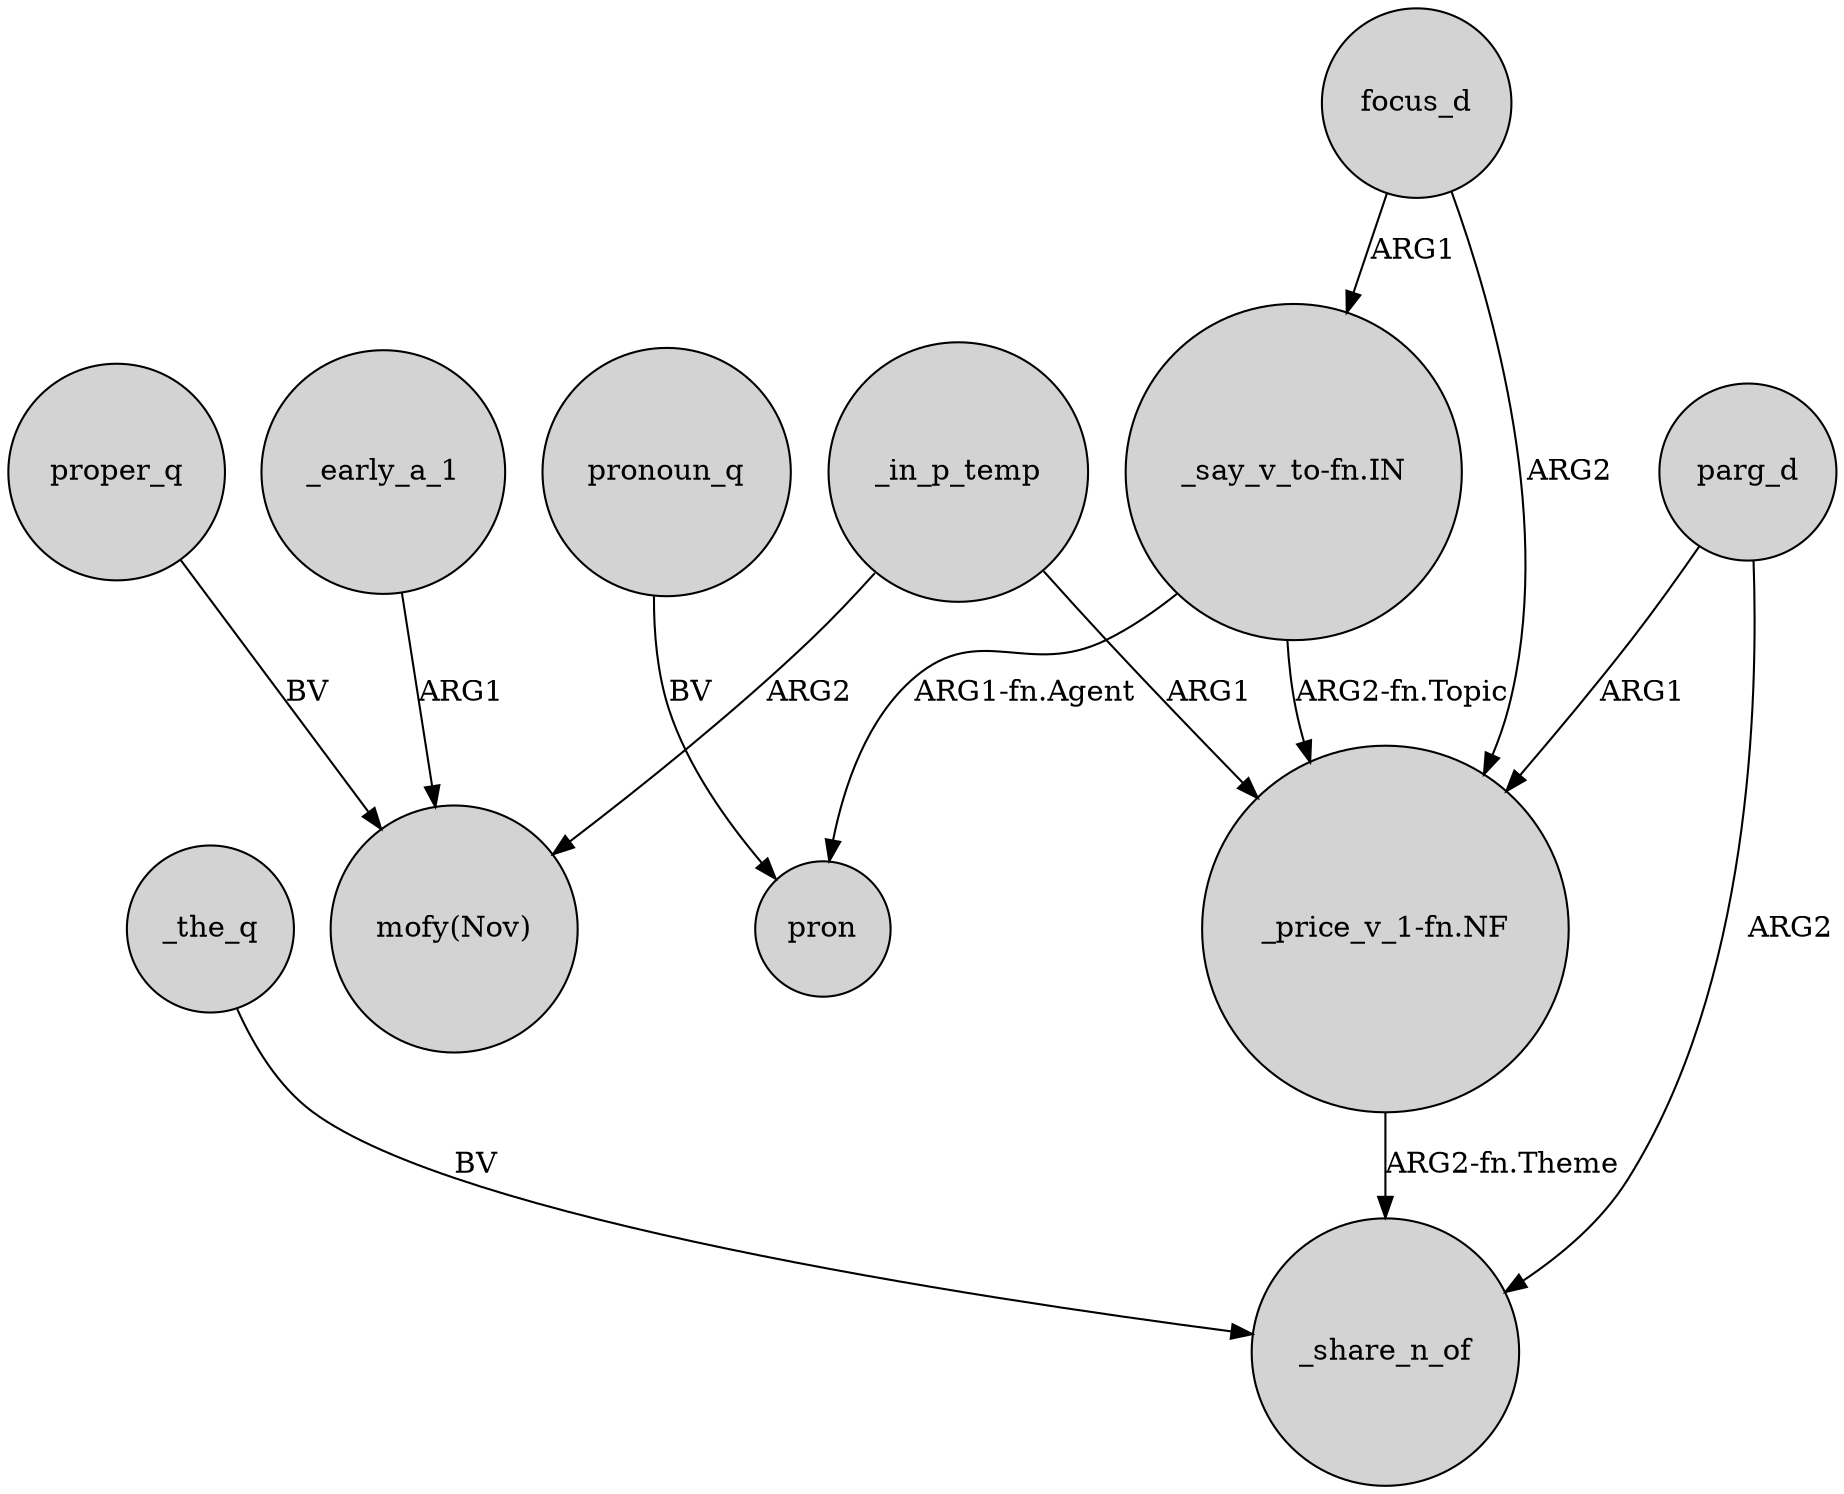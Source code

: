 digraph {
	node [shape=circle style=filled]
	_the_q -> _share_n_of [label=BV]
	_in_p_temp -> "_price_v_1-fn.NF" [label=ARG1]
	"_say_v_to-fn.IN" -> pron [label="ARG1-fn.Agent"]
	proper_q -> "mofy(Nov)" [label=BV]
	parg_d -> _share_n_of [label=ARG2]
	focus_d -> "_say_v_to-fn.IN" [label=ARG1]
	"_price_v_1-fn.NF" -> _share_n_of [label="ARG2-fn.Theme"]
	_in_p_temp -> "mofy(Nov)" [label=ARG2]
	_early_a_1 -> "mofy(Nov)" [label=ARG1]
	"_say_v_to-fn.IN" -> "_price_v_1-fn.NF" [label="ARG2-fn.Topic"]
	focus_d -> "_price_v_1-fn.NF" [label=ARG2]
	parg_d -> "_price_v_1-fn.NF" [label=ARG1]
	pronoun_q -> pron [label=BV]
}

